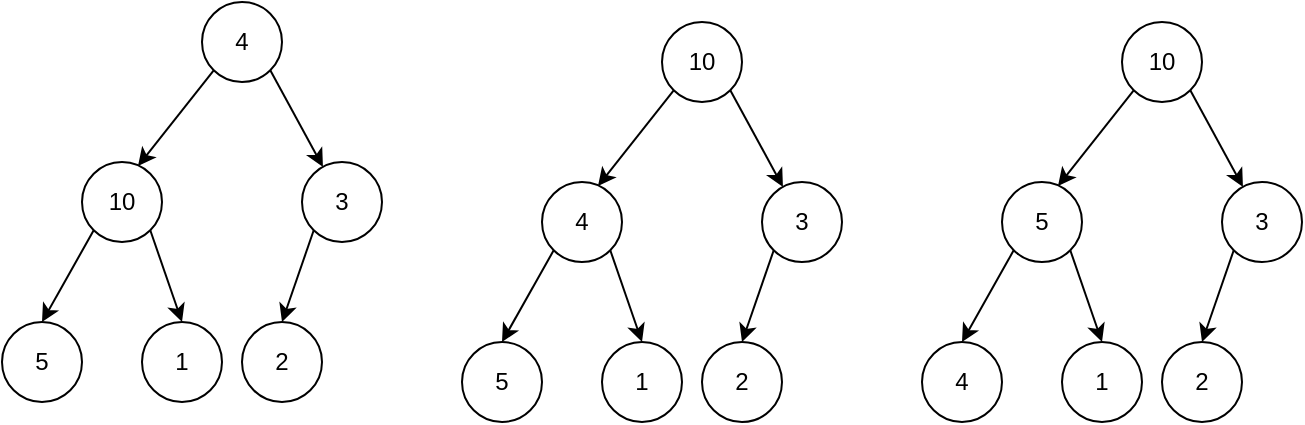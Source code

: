 <mxfile version="14.9.8" type="github">
  <diagram id="tNHiWF3lkFuYVXQpnxNy" name="Page-1">
    <mxGraphModel dx="946" dy="536" grid="1" gridSize="10" guides="1" tooltips="1" connect="1" arrows="1" fold="1" page="1" pageScale="1" pageWidth="827" pageHeight="1169" math="0" shadow="0">
      <root>
        <mxCell id="0" />
        <mxCell id="1" parent="0" />
        <mxCell id="YQN44azGTapmBsaF2gXF-7" style="rounded=0;orthogonalLoop=1;jettySize=auto;html=1;exitX=0;exitY=1;exitDx=0;exitDy=0;entryX=0.7;entryY=0.05;entryDx=0;entryDy=0;entryPerimeter=0;" edge="1" parent="1" source="YQN44azGTapmBsaF2gXF-1" target="YQN44azGTapmBsaF2gXF-2">
          <mxGeometry relative="1" as="geometry" />
        </mxCell>
        <mxCell id="YQN44azGTapmBsaF2gXF-12" style="edgeStyle=none;rounded=0;orthogonalLoop=1;jettySize=auto;html=1;exitX=1;exitY=1;exitDx=0;exitDy=0;" edge="1" parent="1" source="YQN44azGTapmBsaF2gXF-1" target="YQN44azGTapmBsaF2gXF-3">
          <mxGeometry relative="1" as="geometry" />
        </mxCell>
        <mxCell id="YQN44azGTapmBsaF2gXF-1" value="4" style="ellipse;whiteSpace=wrap;html=1;aspect=fixed;" vertex="1" parent="1">
          <mxGeometry x="220" y="110" width="40" height="40" as="geometry" />
        </mxCell>
        <mxCell id="YQN44azGTapmBsaF2gXF-8" style="edgeStyle=none;rounded=0;orthogonalLoop=1;jettySize=auto;html=1;exitX=0;exitY=1;exitDx=0;exitDy=0;entryX=0.5;entryY=0;entryDx=0;entryDy=0;" edge="1" parent="1" source="YQN44azGTapmBsaF2gXF-2" target="YQN44azGTapmBsaF2gXF-4">
          <mxGeometry relative="1" as="geometry" />
        </mxCell>
        <mxCell id="YQN44azGTapmBsaF2gXF-9" style="edgeStyle=none;rounded=0;orthogonalLoop=1;jettySize=auto;html=1;exitX=1;exitY=1;exitDx=0;exitDy=0;entryX=0.5;entryY=0;entryDx=0;entryDy=0;" edge="1" parent="1" source="YQN44azGTapmBsaF2gXF-2" target="YQN44azGTapmBsaF2gXF-5">
          <mxGeometry relative="1" as="geometry" />
        </mxCell>
        <mxCell id="YQN44azGTapmBsaF2gXF-2" value="10" style="ellipse;whiteSpace=wrap;html=1;aspect=fixed;" vertex="1" parent="1">
          <mxGeometry x="160" y="190" width="40" height="40" as="geometry" />
        </mxCell>
        <mxCell id="YQN44azGTapmBsaF2gXF-10" style="edgeStyle=none;rounded=0;orthogonalLoop=1;jettySize=auto;html=1;exitX=0;exitY=1;exitDx=0;exitDy=0;entryX=0.5;entryY=0;entryDx=0;entryDy=0;" edge="1" parent="1" source="YQN44azGTapmBsaF2gXF-3" target="YQN44azGTapmBsaF2gXF-6">
          <mxGeometry relative="1" as="geometry" />
        </mxCell>
        <mxCell id="YQN44azGTapmBsaF2gXF-3" value="3" style="ellipse;whiteSpace=wrap;html=1;aspect=fixed;" vertex="1" parent="1">
          <mxGeometry x="270" y="190" width="40" height="40" as="geometry" />
        </mxCell>
        <mxCell id="YQN44azGTapmBsaF2gXF-4" value="5" style="ellipse;whiteSpace=wrap;html=1;aspect=fixed;" vertex="1" parent="1">
          <mxGeometry x="120" y="270" width="40" height="40" as="geometry" />
        </mxCell>
        <mxCell id="YQN44azGTapmBsaF2gXF-5" value="1" style="ellipse;whiteSpace=wrap;html=1;aspect=fixed;" vertex="1" parent="1">
          <mxGeometry x="190" y="270" width="40" height="40" as="geometry" />
        </mxCell>
        <mxCell id="YQN44azGTapmBsaF2gXF-6" value="2" style="ellipse;whiteSpace=wrap;html=1;aspect=fixed;" vertex="1" parent="1">
          <mxGeometry x="240" y="270" width="40" height="40" as="geometry" />
        </mxCell>
        <mxCell id="YQN44azGTapmBsaF2gXF-13" style="rounded=0;orthogonalLoop=1;jettySize=auto;html=1;exitX=0;exitY=1;exitDx=0;exitDy=0;entryX=0.7;entryY=0.05;entryDx=0;entryDy=0;entryPerimeter=0;" edge="1" parent="1" source="YQN44azGTapmBsaF2gXF-15" target="YQN44azGTapmBsaF2gXF-18">
          <mxGeometry relative="1" as="geometry" />
        </mxCell>
        <mxCell id="YQN44azGTapmBsaF2gXF-14" style="edgeStyle=none;rounded=0;orthogonalLoop=1;jettySize=auto;html=1;exitX=1;exitY=1;exitDx=0;exitDy=0;" edge="1" parent="1" source="YQN44azGTapmBsaF2gXF-15" target="YQN44azGTapmBsaF2gXF-20">
          <mxGeometry relative="1" as="geometry" />
        </mxCell>
        <mxCell id="YQN44azGTapmBsaF2gXF-15" value="10" style="ellipse;whiteSpace=wrap;html=1;aspect=fixed;" vertex="1" parent="1">
          <mxGeometry x="450" y="120" width="40" height="40" as="geometry" />
        </mxCell>
        <mxCell id="YQN44azGTapmBsaF2gXF-16" style="edgeStyle=none;rounded=0;orthogonalLoop=1;jettySize=auto;html=1;exitX=0;exitY=1;exitDx=0;exitDy=0;entryX=0.5;entryY=0;entryDx=0;entryDy=0;" edge="1" parent="1" source="YQN44azGTapmBsaF2gXF-18" target="YQN44azGTapmBsaF2gXF-21">
          <mxGeometry relative="1" as="geometry" />
        </mxCell>
        <mxCell id="YQN44azGTapmBsaF2gXF-17" style="edgeStyle=none;rounded=0;orthogonalLoop=1;jettySize=auto;html=1;exitX=1;exitY=1;exitDx=0;exitDy=0;entryX=0.5;entryY=0;entryDx=0;entryDy=0;" edge="1" parent="1" source="YQN44azGTapmBsaF2gXF-18" target="YQN44azGTapmBsaF2gXF-22">
          <mxGeometry relative="1" as="geometry" />
        </mxCell>
        <mxCell id="YQN44azGTapmBsaF2gXF-18" value="4" style="ellipse;whiteSpace=wrap;html=1;aspect=fixed;" vertex="1" parent="1">
          <mxGeometry x="390" y="200" width="40" height="40" as="geometry" />
        </mxCell>
        <mxCell id="YQN44azGTapmBsaF2gXF-19" style="edgeStyle=none;rounded=0;orthogonalLoop=1;jettySize=auto;html=1;exitX=0;exitY=1;exitDx=0;exitDy=0;entryX=0.5;entryY=0;entryDx=0;entryDy=0;" edge="1" parent="1" source="YQN44azGTapmBsaF2gXF-20" target="YQN44azGTapmBsaF2gXF-23">
          <mxGeometry relative="1" as="geometry" />
        </mxCell>
        <mxCell id="YQN44azGTapmBsaF2gXF-20" value="3" style="ellipse;whiteSpace=wrap;html=1;aspect=fixed;" vertex="1" parent="1">
          <mxGeometry x="500" y="200" width="40" height="40" as="geometry" />
        </mxCell>
        <mxCell id="YQN44azGTapmBsaF2gXF-21" value="5" style="ellipse;whiteSpace=wrap;html=1;aspect=fixed;" vertex="1" parent="1">
          <mxGeometry x="350" y="280" width="40" height="40" as="geometry" />
        </mxCell>
        <mxCell id="YQN44azGTapmBsaF2gXF-22" value="1" style="ellipse;whiteSpace=wrap;html=1;aspect=fixed;" vertex="1" parent="1">
          <mxGeometry x="420" y="280" width="40" height="40" as="geometry" />
        </mxCell>
        <mxCell id="YQN44azGTapmBsaF2gXF-23" value="2" style="ellipse;whiteSpace=wrap;html=1;aspect=fixed;" vertex="1" parent="1">
          <mxGeometry x="470" y="280" width="40" height="40" as="geometry" />
        </mxCell>
        <mxCell id="YQN44azGTapmBsaF2gXF-24" style="rounded=0;orthogonalLoop=1;jettySize=auto;html=1;exitX=0;exitY=1;exitDx=0;exitDy=0;entryX=0.7;entryY=0.05;entryDx=0;entryDy=0;entryPerimeter=0;" edge="1" parent="1" source="YQN44azGTapmBsaF2gXF-26" target="YQN44azGTapmBsaF2gXF-29">
          <mxGeometry relative="1" as="geometry" />
        </mxCell>
        <mxCell id="YQN44azGTapmBsaF2gXF-25" style="edgeStyle=none;rounded=0;orthogonalLoop=1;jettySize=auto;html=1;exitX=1;exitY=1;exitDx=0;exitDy=0;" edge="1" parent="1" source="YQN44azGTapmBsaF2gXF-26" target="YQN44azGTapmBsaF2gXF-31">
          <mxGeometry relative="1" as="geometry" />
        </mxCell>
        <mxCell id="YQN44azGTapmBsaF2gXF-26" value="10" style="ellipse;whiteSpace=wrap;html=1;aspect=fixed;" vertex="1" parent="1">
          <mxGeometry x="680" y="120" width="40" height="40" as="geometry" />
        </mxCell>
        <mxCell id="YQN44azGTapmBsaF2gXF-27" style="edgeStyle=none;rounded=0;orthogonalLoop=1;jettySize=auto;html=1;exitX=0;exitY=1;exitDx=0;exitDy=0;entryX=0.5;entryY=0;entryDx=0;entryDy=0;" edge="1" parent="1" source="YQN44azGTapmBsaF2gXF-29" target="YQN44azGTapmBsaF2gXF-32">
          <mxGeometry relative="1" as="geometry" />
        </mxCell>
        <mxCell id="YQN44azGTapmBsaF2gXF-28" style="edgeStyle=none;rounded=0;orthogonalLoop=1;jettySize=auto;html=1;exitX=1;exitY=1;exitDx=0;exitDy=0;entryX=0.5;entryY=0;entryDx=0;entryDy=0;" edge="1" parent="1" source="YQN44azGTapmBsaF2gXF-29" target="YQN44azGTapmBsaF2gXF-33">
          <mxGeometry relative="1" as="geometry" />
        </mxCell>
        <mxCell id="YQN44azGTapmBsaF2gXF-29" value="5" style="ellipse;whiteSpace=wrap;html=1;aspect=fixed;" vertex="1" parent="1">
          <mxGeometry x="620" y="200" width="40" height="40" as="geometry" />
        </mxCell>
        <mxCell id="YQN44azGTapmBsaF2gXF-30" style="edgeStyle=none;rounded=0;orthogonalLoop=1;jettySize=auto;html=1;exitX=0;exitY=1;exitDx=0;exitDy=0;entryX=0.5;entryY=0;entryDx=0;entryDy=0;" edge="1" parent="1" source="YQN44azGTapmBsaF2gXF-31" target="YQN44azGTapmBsaF2gXF-34">
          <mxGeometry relative="1" as="geometry" />
        </mxCell>
        <mxCell id="YQN44azGTapmBsaF2gXF-31" value="3" style="ellipse;whiteSpace=wrap;html=1;aspect=fixed;" vertex="1" parent="1">
          <mxGeometry x="730" y="200" width="40" height="40" as="geometry" />
        </mxCell>
        <mxCell id="YQN44azGTapmBsaF2gXF-32" value="4" style="ellipse;whiteSpace=wrap;html=1;aspect=fixed;" vertex="1" parent="1">
          <mxGeometry x="580" y="280" width="40" height="40" as="geometry" />
        </mxCell>
        <mxCell id="YQN44azGTapmBsaF2gXF-33" value="1" style="ellipse;whiteSpace=wrap;html=1;aspect=fixed;" vertex="1" parent="1">
          <mxGeometry x="650" y="280" width="40" height="40" as="geometry" />
        </mxCell>
        <mxCell id="YQN44azGTapmBsaF2gXF-34" value="2" style="ellipse;whiteSpace=wrap;html=1;aspect=fixed;" vertex="1" parent="1">
          <mxGeometry x="700" y="280" width="40" height="40" as="geometry" />
        </mxCell>
      </root>
    </mxGraphModel>
  </diagram>
</mxfile>
